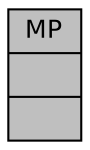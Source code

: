 digraph "MP"
{
 // INTERACTIVE_SVG=YES
 // LATEX_PDF_SIZE
  bgcolor="transparent";
  edge [fontname="Helvetica",fontsize="12",labelfontname="Helvetica",labelfontsize="12"];
  node [fontname="Helvetica",fontsize="12",shape=record];
  Node1 [label="{MP\n||}",height=0.2,width=0.4,color="black", fillcolor="grey75", style="filled", fontcolor="black",tooltip="Monge patch options."];
}
